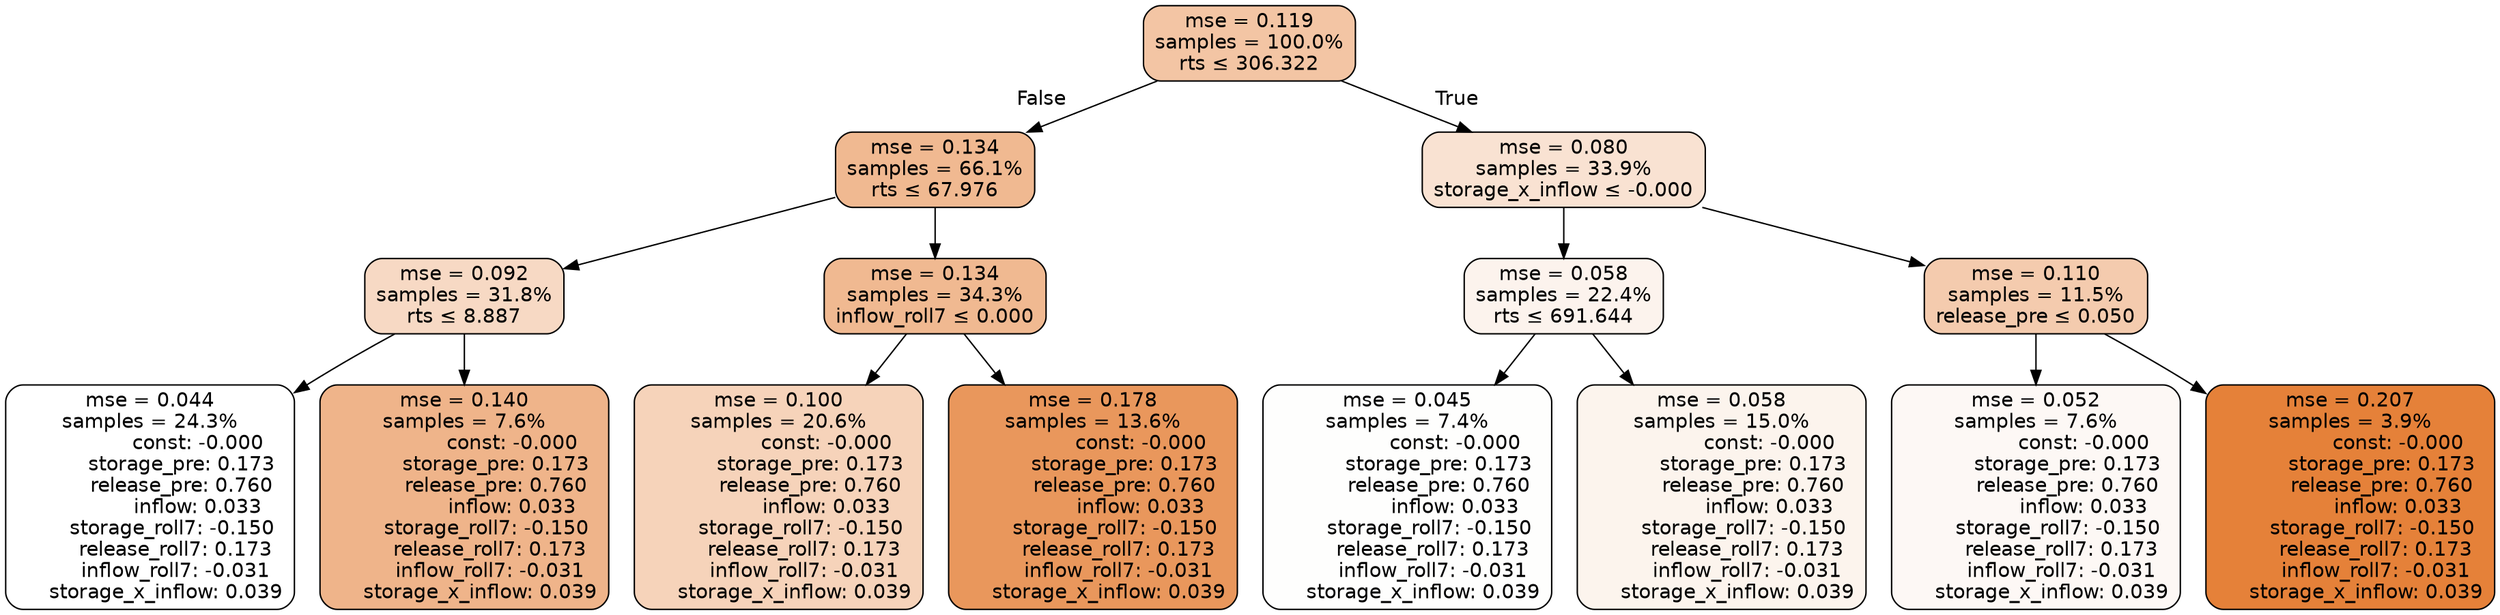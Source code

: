 digraph tree {
node [shape=rectangle, style="filled, rounded", color="black", fontname=helvetica] ;
edge [fontname=helvetica] ;
	"0" [label="mse = 0.119
samples = 100.0%
rts &le; 306.322", fillcolor="#f3c5a4"]
	"1" [label="mse = 0.134
samples = 66.1%
rts &le; 67.976", fillcolor="#f0b991"]
	"2" [label="mse = 0.092
samples = 31.8%
rts &le; 8.887", fillcolor="#f7d9c4"]
	"3" [label="mse = 0.044
samples = 24.3%
               const: -0.000
          storage_pre: 0.173
          release_pre: 0.760
               inflow: 0.033
       storage_roll7: -0.150
        release_roll7: 0.173
        inflow_roll7: -0.031
     storage_x_inflow: 0.039", fillcolor="#ffffff"]
	"4" [label="mse = 0.140
samples = 7.6%
               const: -0.000
          storage_pre: 0.173
          release_pre: 0.760
               inflow: 0.033
       storage_roll7: -0.150
        release_roll7: 0.173
        inflow_roll7: -0.031
     storage_x_inflow: 0.039", fillcolor="#efb48a"]
	"5" [label="mse = 0.134
samples = 34.3%
inflow_roll7 &le; 0.000", fillcolor="#f0b991"]
	"6" [label="mse = 0.100
samples = 20.6%
               const: -0.000
          storage_pre: 0.173
          release_pre: 0.760
               inflow: 0.033
       storage_roll7: -0.150
        release_roll7: 0.173
        inflow_roll7: -0.031
     storage_x_inflow: 0.039", fillcolor="#f6d3ba"]
	"7" [label="mse = 0.178
samples = 13.6%
               const: -0.000
          storage_pre: 0.173
          release_pre: 0.760
               inflow: 0.033
       storage_roll7: -0.150
        release_roll7: 0.173
        inflow_roll7: -0.031
     storage_x_inflow: 0.039", fillcolor="#e9975c"]
	"8" [label="mse = 0.080
samples = 33.9%
storage_x_inflow &le; -0.000", fillcolor="#f9e2d2"]
	"9" [label="mse = 0.058
samples = 22.4%
rts &le; 691.644", fillcolor="#fcf3ed"]
	"10" [label="mse = 0.045
samples = 7.4%
               const: -0.000
          storage_pre: 0.173
          release_pre: 0.760
               inflow: 0.033
       storage_roll7: -0.150
        release_roll7: 0.173
        inflow_roll7: -0.031
     storage_x_inflow: 0.039", fillcolor="#fefefd"]
	"11" [label="mse = 0.058
samples = 15.0%
               const: -0.000
          storage_pre: 0.173
          release_pre: 0.760
               inflow: 0.033
       storage_roll7: -0.150
        release_roll7: 0.173
        inflow_roll7: -0.031
     storage_x_inflow: 0.039", fillcolor="#fcf4ed"]
	"12" [label="mse = 0.110
samples = 11.5%
release_pre &le; 0.050", fillcolor="#f4cbae"]
	"13" [label="mse = 0.052
samples = 7.6%
               const: -0.000
          storage_pre: 0.173
          release_pre: 0.760
               inflow: 0.033
       storage_roll7: -0.150
        release_roll7: 0.173
        inflow_roll7: -0.031
     storage_x_inflow: 0.039", fillcolor="#fdf8f5"]
	"14" [label="mse = 0.207
samples = 3.9%
               const: -0.000
          storage_pre: 0.173
          release_pre: 0.760
               inflow: 0.033
       storage_roll7: -0.150
        release_roll7: 0.173
        inflow_roll7: -0.031
     storage_x_inflow: 0.039", fillcolor="#e58139"]

	"0" -> "1" [labeldistance=2.5, labelangle=45, headlabel="False"]
	"1" -> "2"
	"2" -> "3"
	"2" -> "4"
	"1" -> "5"
	"5" -> "6"
	"5" -> "7"
	"0" -> "8" [labeldistance=2.5, labelangle=-45, headlabel="True"]
	"8" -> "9"
	"9" -> "10"
	"9" -> "11"
	"8" -> "12"
	"12" -> "13"
	"12" -> "14"
}